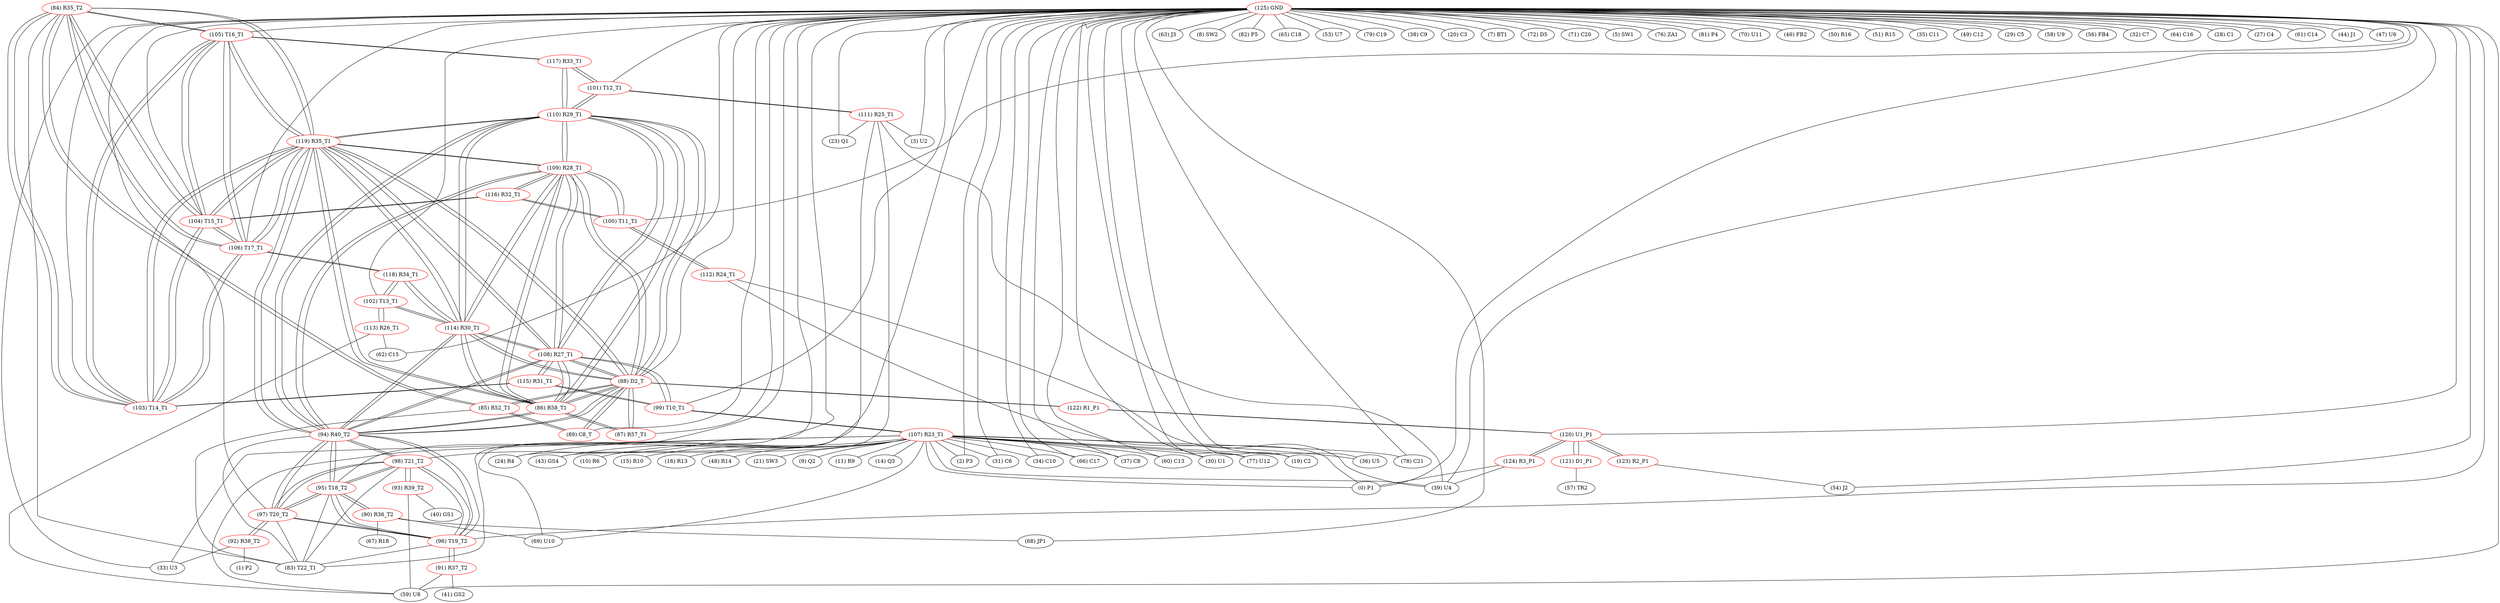 graph {
	84 [label="(84) R35_T2" color=red]
	105 [label="(105) T16_T1"]
	104 [label="(104) T15_T1"]
	119 [label="(119) R35_T1"]
	103 [label="(103) T14_T1"]
	106 [label="(106) T17_T1"]
	85 [label="(85) R52_T1"]
	83 [label="(83) T22_T1"]
	85 [label="(85) R52_T1" color=red]
	88 [label="(88) D2_T"]
	89 [label="(89) C8_T"]
	84 [label="(84) R35_T2"]
	83 [label="(83) T22_T1"]
	86 [label="(86) R58_T1" color=red]
	87 [label="(87) R57_T1"]
	88 [label="(88) D2_T"]
	110 [label="(110) R29_T1"]
	119 [label="(119) R35_T1"]
	94 [label="(94) R40_T2"]
	114 [label="(114) R30_T1"]
	108 [label="(108) R27_T1"]
	109 [label="(109) R28_T1"]
	87 [label="(87) R57_T1" color=red]
	86 [label="(86) R58_T1"]
	88 [label="(88) D2_T"]
	88 [label="(88) D2_T" color=red]
	85 [label="(85) R52_T1"]
	89 [label="(89) C8_T"]
	86 [label="(86) R58_T1"]
	87 [label="(87) R57_T1"]
	110 [label="(110) R29_T1"]
	119 [label="(119) R35_T1"]
	94 [label="(94) R40_T2"]
	114 [label="(114) R30_T1"]
	108 [label="(108) R27_T1"]
	109 [label="(109) R28_T1"]
	122 [label="(122) R1_P1"]
	89 [label="(89) C8_T" color=red]
	88 [label="(88) D2_T"]
	85 [label="(85) R52_T1"]
	90 [label="(90) R36_T2" color=red]
	69 [label="(69) U10"]
	68 [label="(68) JP1"]
	67 [label="(67) R18"]
	95 [label="(95) T18_T2"]
	91 [label="(91) R37_T2" color=red]
	59 [label="(59) U8"]
	41 [label="(41) GS2"]
	96 [label="(96) T19_T2"]
	92 [label="(92) R38_T2" color=red]
	33 [label="(33) U3"]
	1 [label="(1) P2"]
	97 [label="(97) T20_T2"]
	93 [label="(93) R39_T2" color=red]
	59 [label="(59) U8"]
	40 [label="(40) GS1"]
	98 [label="(98) T21_T2"]
	94 [label="(94) R40_T2" color=red]
	110 [label="(110) R29_T1"]
	119 [label="(119) R35_T1"]
	114 [label="(114) R30_T1"]
	88 [label="(88) D2_T"]
	86 [label="(86) R58_T1"]
	108 [label="(108) R27_T1"]
	109 [label="(109) R28_T1"]
	83 [label="(83) T22_T1"]
	96 [label="(96) T19_T2"]
	95 [label="(95) T18_T2"]
	98 [label="(98) T21_T2"]
	97 [label="(97) T20_T2"]
	95 [label="(95) T18_T2" color=red]
	83 [label="(83) T22_T1"]
	96 [label="(96) T19_T2"]
	94 [label="(94) R40_T2"]
	98 [label="(98) T21_T2"]
	97 [label="(97) T20_T2"]
	90 [label="(90) R36_T2"]
	96 [label="(96) T19_T2" color=red]
	83 [label="(83) T22_T1"]
	95 [label="(95) T18_T2"]
	94 [label="(94) R40_T2"]
	98 [label="(98) T21_T2"]
	97 [label="(97) T20_T2"]
	91 [label="(91) R37_T2"]
	97 [label="(97) T20_T2" color=red]
	83 [label="(83) T22_T1"]
	96 [label="(96) T19_T2"]
	95 [label="(95) T18_T2"]
	94 [label="(94) R40_T2"]
	98 [label="(98) T21_T2"]
	92 [label="(92) R38_T2"]
	98 [label="(98) T21_T2" color=red]
	83 [label="(83) T22_T1"]
	96 [label="(96) T19_T2"]
	95 [label="(95) T18_T2"]
	94 [label="(94) R40_T2"]
	97 [label="(97) T20_T2"]
	93 [label="(93) R39_T2"]
	99 [label="(99) T10_T1" color=red]
	107 [label="(107) R23_T1"]
	115 [label="(115) R31_T1"]
	108 [label="(108) R27_T1"]
	100 [label="(100) T11_T1" color=red]
	112 [label="(112) R24_T1"]
	116 [label="(116) R32_T1"]
	109 [label="(109) R28_T1"]
	101 [label="(101) T12_T1" color=red]
	117 [label="(117) R33_T1"]
	110 [label="(110) R29_T1"]
	111 [label="(111) R25_T1"]
	102 [label="(102) T13_T1" color=red]
	114 [label="(114) R30_T1"]
	118 [label="(118) R34_T1"]
	113 [label="(113) R26_T1"]
	103 [label="(103) T14_T1" color=red]
	105 [label="(105) T16_T1"]
	104 [label="(104) T15_T1"]
	119 [label="(119) R35_T1"]
	106 [label="(106) T17_T1"]
	84 [label="(84) R35_T2"]
	115 [label="(115) R31_T1"]
	104 [label="(104) T15_T1" color=red]
	105 [label="(105) T16_T1"]
	119 [label="(119) R35_T1"]
	103 [label="(103) T14_T1"]
	106 [label="(106) T17_T1"]
	84 [label="(84) R35_T2"]
	116 [label="(116) R32_T1"]
	105 [label="(105) T16_T1" color=red]
	104 [label="(104) T15_T1"]
	119 [label="(119) R35_T1"]
	103 [label="(103) T14_T1"]
	106 [label="(106) T17_T1"]
	84 [label="(84) R35_T2"]
	117 [label="(117) R33_T1"]
	106 [label="(106) T17_T1" color=red]
	105 [label="(105) T16_T1"]
	104 [label="(104) T15_T1"]
	119 [label="(119) R35_T1"]
	103 [label="(103) T14_T1"]
	84 [label="(84) R35_T2"]
	118 [label="(118) R34_T1"]
	107 [label="(107) R23_T1" color=red]
	2 [label="(2) P3"]
	31 [label="(31) C6"]
	15 [label="(15) R10"]
	69 [label="(69) U10"]
	34 [label="(34) C10"]
	16 [label="(16) R13"]
	66 [label="(66) C17"]
	48 [label="(48) R14"]
	37 [label="(37) C8"]
	60 [label="(60) C13"]
	21 [label="(21) SW3"]
	30 [label="(30) U1"]
	9 [label="(9) Q2"]
	0 [label="(0) P1"]
	43 [label="(43) GS4"]
	33 [label="(33) U3"]
	39 [label="(39) U4"]
	77 [label="(77) U12"]
	24 [label="(24) R4"]
	11 [label="(11) R9"]
	19 [label="(19) C2"]
	14 [label="(14) Q3"]
	59 [label="(59) U8"]
	10 [label="(10) R6"]
	36 [label="(36) U5"]
	78 [label="(78) C21"]
	99 [label="(99) T10_T1"]
	108 [label="(108) R27_T1" color=red]
	110 [label="(110) R29_T1"]
	119 [label="(119) R35_T1"]
	94 [label="(94) R40_T2"]
	114 [label="(114) R30_T1"]
	88 [label="(88) D2_T"]
	86 [label="(86) R58_T1"]
	109 [label="(109) R28_T1"]
	99 [label="(99) T10_T1"]
	115 [label="(115) R31_T1"]
	109 [label="(109) R28_T1" color=red]
	110 [label="(110) R29_T1"]
	119 [label="(119) R35_T1"]
	94 [label="(94) R40_T2"]
	114 [label="(114) R30_T1"]
	88 [label="(88) D2_T"]
	86 [label="(86) R58_T1"]
	108 [label="(108) R27_T1"]
	116 [label="(116) R32_T1"]
	100 [label="(100) T11_T1"]
	110 [label="(110) R29_T1" color=red]
	119 [label="(119) R35_T1"]
	94 [label="(94) R40_T2"]
	114 [label="(114) R30_T1"]
	88 [label="(88) D2_T"]
	86 [label="(86) R58_T1"]
	108 [label="(108) R27_T1"]
	109 [label="(109) R28_T1"]
	117 [label="(117) R33_T1"]
	101 [label="(101) T12_T1"]
	111 [label="(111) R25_T1" color=red]
	23 [label="(23) Q1"]
	24 [label="(24) R4"]
	3 [label="(3) U2"]
	39 [label="(39) U4"]
	43 [label="(43) GS4"]
	101 [label="(101) T12_T1"]
	112 [label="(112) R24_T1" color=red]
	39 [label="(39) U4"]
	0 [label="(0) P1"]
	100 [label="(100) T11_T1"]
	113 [label="(113) R26_T1" color=red]
	59 [label="(59) U8"]
	62 [label="(62) C15"]
	102 [label="(102) T13_T1"]
	114 [label="(114) R30_T1" color=red]
	110 [label="(110) R29_T1"]
	119 [label="(119) R35_T1"]
	94 [label="(94) R40_T2"]
	88 [label="(88) D2_T"]
	86 [label="(86) R58_T1"]
	108 [label="(108) R27_T1"]
	109 [label="(109) R28_T1"]
	118 [label="(118) R34_T1"]
	102 [label="(102) T13_T1"]
	115 [label="(115) R31_T1" color=red]
	99 [label="(99) T10_T1"]
	108 [label="(108) R27_T1"]
	103 [label="(103) T14_T1"]
	116 [label="(116) R32_T1" color=red]
	104 [label="(104) T15_T1"]
	109 [label="(109) R28_T1"]
	100 [label="(100) T11_T1"]
	117 [label="(117) R33_T1" color=red]
	105 [label="(105) T16_T1"]
	110 [label="(110) R29_T1"]
	101 [label="(101) T12_T1"]
	118 [label="(118) R34_T1" color=red]
	106 [label="(106) T17_T1"]
	114 [label="(114) R30_T1"]
	102 [label="(102) T13_T1"]
	119 [label="(119) R35_T1" color=red]
	110 [label="(110) R29_T1"]
	94 [label="(94) R40_T2"]
	114 [label="(114) R30_T1"]
	88 [label="(88) D2_T"]
	86 [label="(86) R58_T1"]
	108 [label="(108) R27_T1"]
	109 [label="(109) R28_T1"]
	105 [label="(105) T16_T1"]
	104 [label="(104) T15_T1"]
	103 [label="(103) T14_T1"]
	106 [label="(106) T17_T1"]
	84 [label="(84) R35_T2"]
	120 [label="(120) U1_P1" color=red]
	121 [label="(121) D1_P1"]
	123 [label="(123) R2_P1"]
	124 [label="(124) R3_P1"]
	122 [label="(122) R1_P1"]
	121 [label="(121) D1_P1" color=red]
	57 [label="(57) TR2"]
	120 [label="(120) U1_P1"]
	122 [label="(122) R1_P1" color=red]
	88 [label="(88) D2_T"]
	120 [label="(120) U1_P1"]
	123 [label="(123) R2_P1" color=red]
	54 [label="(54) J2"]
	120 [label="(120) U1_P1"]
	124 [label="(124) R3_P1" color=red]
	0 [label="(0) P1"]
	39 [label="(39) U4"]
	120 [label="(120) U1_P1"]
	125 [label="(125) GND" color=red]
	63 [label="(63) J3"]
	8 [label="(8) SW2"]
	0 [label="(0) P1"]
	82 [label="(82) P5"]
	65 [label="(65) C18"]
	53 [label="(53) U7"]
	39 [label="(39) U4"]
	79 [label="(79) C19"]
	23 [label="(23) Q1"]
	37 [label="(37) C8"]
	38 [label="(38) C9"]
	69 [label="(69) U10"]
	36 [label="(36) U5"]
	2 [label="(2) P3"]
	3 [label="(3) U2"]
	20 [label="(20) C3"]
	7 [label="(7) BT1"]
	72 [label="(72) D5"]
	71 [label="(71) C20"]
	5 [label="(5) SW1"]
	19 [label="(19) C2"]
	68 [label="(68) JP1"]
	76 [label="(76) ZA1"]
	77 [label="(77) U12"]
	81 [label="(81) P4"]
	78 [label="(78) C21"]
	70 [label="(70) U11"]
	59 [label="(59) U8"]
	62 [label="(62) C15"]
	46 [label="(46) FB2"]
	50 [label="(50) R16"]
	51 [label="(51) R15"]
	33 [label="(33) U3"]
	35 [label="(35) C11"]
	49 [label="(49) C12"]
	29 [label="(29) C5"]
	58 [label="(58) U9"]
	56 [label="(56) FB4"]
	60 [label="(60) C13"]
	54 [label="(54) J2"]
	34 [label="(34) C10"]
	32 [label="(32) C7"]
	31 [label="(31) C6"]
	64 [label="(64) C16"]
	30 [label="(30) U1"]
	28 [label="(28) C1"]
	27 [label="(27) C4"]
	61 [label="(61) C14"]
	66 [label="(66) C17"]
	44 [label="(44) J1"]
	47 [label="(47) U6"]
	97 [label="(97) T20_T2"]
	95 [label="(95) T18_T2"]
	96 [label="(96) T19_T2"]
	98 [label="(98) T21_T2"]
	87 [label="(87) R57_T1"]
	83 [label="(83) T22_T1"]
	88 [label="(88) D2_T"]
	100 [label="(100) T11_T1"]
	105 [label="(105) T16_T1"]
	106 [label="(106) T17_T1"]
	99 [label="(99) T10_T1"]
	101 [label="(101) T12_T1"]
	102 [label="(102) T13_T1"]
	103 [label="(103) T14_T1"]
	104 [label="(104) T15_T1"]
	89 [label="(89) C8_T"]
	120 [label="(120) U1_P1"]
	84 -- 105
	84 -- 104
	84 -- 119
	84 -- 103
	84 -- 106
	84 -- 85
	84 -- 83
	85 -- 88
	85 -- 89
	85 -- 84
	85 -- 83
	86 -- 87
	86 -- 88
	86 -- 110
	86 -- 119
	86 -- 94
	86 -- 114
	86 -- 108
	86 -- 109
	87 -- 86
	87 -- 88
	88 -- 85
	88 -- 89
	88 -- 86
	88 -- 87
	88 -- 110
	88 -- 119
	88 -- 94
	88 -- 114
	88 -- 108
	88 -- 109
	88 -- 122
	89 -- 88
	89 -- 85
	90 -- 69
	90 -- 68
	90 -- 67
	90 -- 95
	91 -- 59
	91 -- 41
	91 -- 96
	92 -- 33
	92 -- 1
	92 -- 97
	93 -- 59
	93 -- 40
	93 -- 98
	94 -- 110
	94 -- 119
	94 -- 114
	94 -- 88
	94 -- 86
	94 -- 108
	94 -- 109
	94 -- 83
	94 -- 96
	94 -- 95
	94 -- 98
	94 -- 97
	95 -- 83
	95 -- 96
	95 -- 94
	95 -- 98
	95 -- 97
	95 -- 90
	96 -- 83
	96 -- 95
	96 -- 94
	96 -- 98
	96 -- 97
	96 -- 91
	97 -- 83
	97 -- 96
	97 -- 95
	97 -- 94
	97 -- 98
	97 -- 92
	98 -- 83
	98 -- 96
	98 -- 95
	98 -- 94
	98 -- 97
	98 -- 93
	99 -- 107
	99 -- 115
	99 -- 108
	100 -- 112
	100 -- 116
	100 -- 109
	101 -- 117
	101 -- 110
	101 -- 111
	102 -- 114
	102 -- 118
	102 -- 113
	103 -- 105
	103 -- 104
	103 -- 119
	103 -- 106
	103 -- 84
	103 -- 115
	104 -- 105
	104 -- 119
	104 -- 103
	104 -- 106
	104 -- 84
	104 -- 116
	105 -- 104
	105 -- 119
	105 -- 103
	105 -- 106
	105 -- 84
	105 -- 117
	106 -- 105
	106 -- 104
	106 -- 119
	106 -- 103
	106 -- 84
	106 -- 118
	107 -- 2
	107 -- 31
	107 -- 15
	107 -- 69
	107 -- 34
	107 -- 16
	107 -- 66
	107 -- 48
	107 -- 37
	107 -- 60
	107 -- 21
	107 -- 30
	107 -- 9
	107 -- 0
	107 -- 43
	107 -- 33
	107 -- 39
	107 -- 77
	107 -- 24
	107 -- 11
	107 -- 19
	107 -- 14
	107 -- 59
	107 -- 10
	107 -- 36
	107 -- 78
	107 -- 99
	108 -- 110
	108 -- 119
	108 -- 94
	108 -- 114
	108 -- 88
	108 -- 86
	108 -- 109
	108 -- 99
	108 -- 115
	109 -- 110
	109 -- 119
	109 -- 94
	109 -- 114
	109 -- 88
	109 -- 86
	109 -- 108
	109 -- 116
	109 -- 100
	110 -- 119
	110 -- 94
	110 -- 114
	110 -- 88
	110 -- 86
	110 -- 108
	110 -- 109
	110 -- 117
	110 -- 101
	111 -- 23
	111 -- 24
	111 -- 3
	111 -- 39
	111 -- 43
	111 -- 101
	112 -- 39
	112 -- 0
	112 -- 100
	113 -- 59
	113 -- 62
	113 -- 102
	114 -- 110
	114 -- 119
	114 -- 94
	114 -- 88
	114 -- 86
	114 -- 108
	114 -- 109
	114 -- 118
	114 -- 102
	115 -- 99
	115 -- 108
	115 -- 103
	116 -- 104
	116 -- 109
	116 -- 100
	117 -- 105
	117 -- 110
	117 -- 101
	118 -- 106
	118 -- 114
	118 -- 102
	119 -- 110
	119 -- 94
	119 -- 114
	119 -- 88
	119 -- 86
	119 -- 108
	119 -- 109
	119 -- 105
	119 -- 104
	119 -- 103
	119 -- 106
	119 -- 84
	120 -- 121
	120 -- 123
	120 -- 124
	120 -- 122
	121 -- 57
	121 -- 120
	122 -- 88
	122 -- 120
	123 -- 54
	123 -- 120
	124 -- 0
	124 -- 39
	124 -- 120
	125 -- 63
	125 -- 8
	125 -- 0
	125 -- 82
	125 -- 65
	125 -- 53
	125 -- 39
	125 -- 79
	125 -- 23
	125 -- 37
	125 -- 38
	125 -- 69
	125 -- 36
	125 -- 2
	125 -- 3
	125 -- 20
	125 -- 7
	125 -- 72
	125 -- 71
	125 -- 5
	125 -- 19
	125 -- 68
	125 -- 76
	125 -- 77
	125 -- 81
	125 -- 78
	125 -- 70
	125 -- 59
	125 -- 62
	125 -- 46
	125 -- 50
	125 -- 51
	125 -- 33
	125 -- 35
	125 -- 49
	125 -- 29
	125 -- 58
	125 -- 56
	125 -- 60
	125 -- 54
	125 -- 34
	125 -- 32
	125 -- 31
	125 -- 64
	125 -- 30
	125 -- 28
	125 -- 27
	125 -- 61
	125 -- 66
	125 -- 44
	125 -- 47
	125 -- 97
	125 -- 95
	125 -- 96
	125 -- 98
	125 -- 87
	125 -- 83
	125 -- 88
	125 -- 100
	125 -- 105
	125 -- 106
	125 -- 99
	125 -- 101
	125 -- 102
	125 -- 103
	125 -- 104
	125 -- 89
	125 -- 120
}